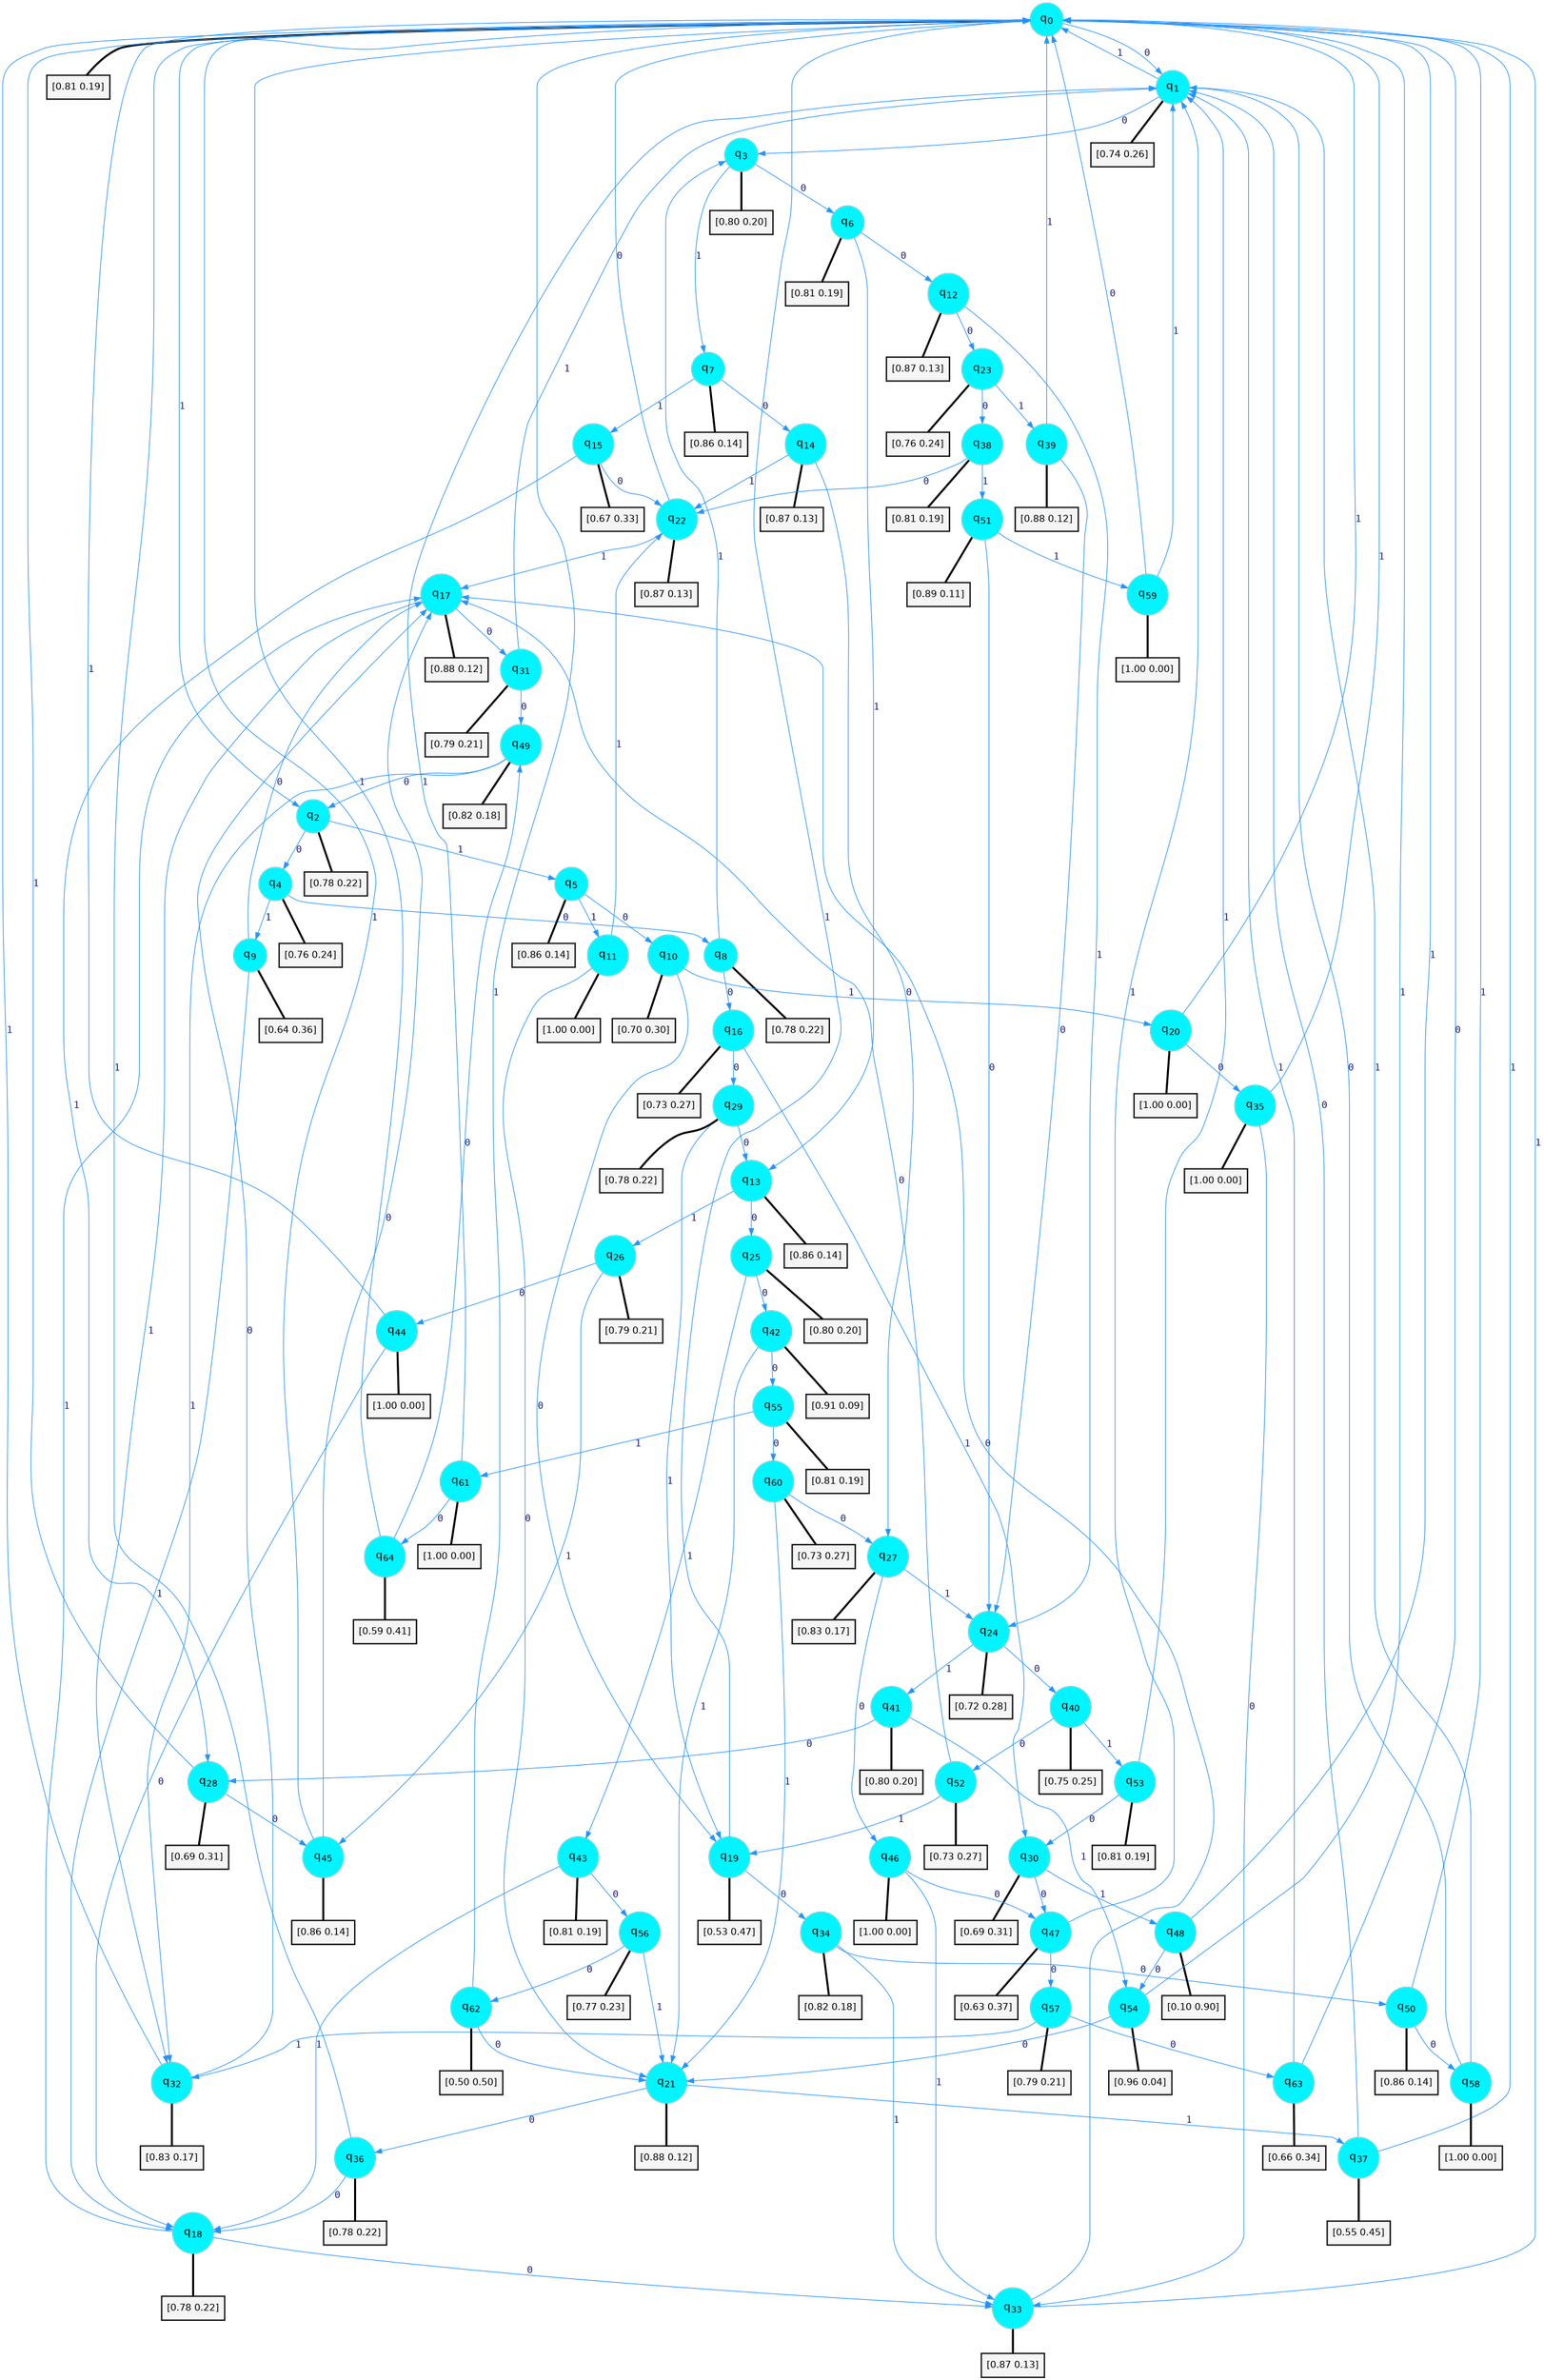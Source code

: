 digraph G {
graph [
bgcolor=transparent, dpi=300, rankdir=TD, size="40,25"];
node [
color=gray, fillcolor=turquoise1, fontcolor=black, fontname=Helvetica, fontsize=16, fontweight=bold, shape=circle, style=filled];
edge [
arrowsize=1, color=dodgerblue1, fontcolor=midnightblue, fontname=courier, fontweight=bold, penwidth=1, style=solid, weight=20];
0[label=<q<SUB>0</SUB>>];
1[label=<q<SUB>1</SUB>>];
2[label=<q<SUB>2</SUB>>];
3[label=<q<SUB>3</SUB>>];
4[label=<q<SUB>4</SUB>>];
5[label=<q<SUB>5</SUB>>];
6[label=<q<SUB>6</SUB>>];
7[label=<q<SUB>7</SUB>>];
8[label=<q<SUB>8</SUB>>];
9[label=<q<SUB>9</SUB>>];
10[label=<q<SUB>10</SUB>>];
11[label=<q<SUB>11</SUB>>];
12[label=<q<SUB>12</SUB>>];
13[label=<q<SUB>13</SUB>>];
14[label=<q<SUB>14</SUB>>];
15[label=<q<SUB>15</SUB>>];
16[label=<q<SUB>16</SUB>>];
17[label=<q<SUB>17</SUB>>];
18[label=<q<SUB>18</SUB>>];
19[label=<q<SUB>19</SUB>>];
20[label=<q<SUB>20</SUB>>];
21[label=<q<SUB>21</SUB>>];
22[label=<q<SUB>22</SUB>>];
23[label=<q<SUB>23</SUB>>];
24[label=<q<SUB>24</SUB>>];
25[label=<q<SUB>25</SUB>>];
26[label=<q<SUB>26</SUB>>];
27[label=<q<SUB>27</SUB>>];
28[label=<q<SUB>28</SUB>>];
29[label=<q<SUB>29</SUB>>];
30[label=<q<SUB>30</SUB>>];
31[label=<q<SUB>31</SUB>>];
32[label=<q<SUB>32</SUB>>];
33[label=<q<SUB>33</SUB>>];
34[label=<q<SUB>34</SUB>>];
35[label=<q<SUB>35</SUB>>];
36[label=<q<SUB>36</SUB>>];
37[label=<q<SUB>37</SUB>>];
38[label=<q<SUB>38</SUB>>];
39[label=<q<SUB>39</SUB>>];
40[label=<q<SUB>40</SUB>>];
41[label=<q<SUB>41</SUB>>];
42[label=<q<SUB>42</SUB>>];
43[label=<q<SUB>43</SUB>>];
44[label=<q<SUB>44</SUB>>];
45[label=<q<SUB>45</SUB>>];
46[label=<q<SUB>46</SUB>>];
47[label=<q<SUB>47</SUB>>];
48[label=<q<SUB>48</SUB>>];
49[label=<q<SUB>49</SUB>>];
50[label=<q<SUB>50</SUB>>];
51[label=<q<SUB>51</SUB>>];
52[label=<q<SUB>52</SUB>>];
53[label=<q<SUB>53</SUB>>];
54[label=<q<SUB>54</SUB>>];
55[label=<q<SUB>55</SUB>>];
56[label=<q<SUB>56</SUB>>];
57[label=<q<SUB>57</SUB>>];
58[label=<q<SUB>58</SUB>>];
59[label=<q<SUB>59</SUB>>];
60[label=<q<SUB>60</SUB>>];
61[label=<q<SUB>61</SUB>>];
62[label=<q<SUB>62</SUB>>];
63[label=<q<SUB>63</SUB>>];
64[label=<q<SUB>64</SUB>>];
65[label="[0.81 0.19]", shape=box,fontcolor=black, fontname=Helvetica, fontsize=14, penwidth=2, fillcolor=whitesmoke,color=black];
66[label="[0.74 0.26]", shape=box,fontcolor=black, fontname=Helvetica, fontsize=14, penwidth=2, fillcolor=whitesmoke,color=black];
67[label="[0.78 0.22]", shape=box,fontcolor=black, fontname=Helvetica, fontsize=14, penwidth=2, fillcolor=whitesmoke,color=black];
68[label="[0.80 0.20]", shape=box,fontcolor=black, fontname=Helvetica, fontsize=14, penwidth=2, fillcolor=whitesmoke,color=black];
69[label="[0.76 0.24]", shape=box,fontcolor=black, fontname=Helvetica, fontsize=14, penwidth=2, fillcolor=whitesmoke,color=black];
70[label="[0.86 0.14]", shape=box,fontcolor=black, fontname=Helvetica, fontsize=14, penwidth=2, fillcolor=whitesmoke,color=black];
71[label="[0.81 0.19]", shape=box,fontcolor=black, fontname=Helvetica, fontsize=14, penwidth=2, fillcolor=whitesmoke,color=black];
72[label="[0.86 0.14]", shape=box,fontcolor=black, fontname=Helvetica, fontsize=14, penwidth=2, fillcolor=whitesmoke,color=black];
73[label="[0.78 0.22]", shape=box,fontcolor=black, fontname=Helvetica, fontsize=14, penwidth=2, fillcolor=whitesmoke,color=black];
74[label="[0.64 0.36]", shape=box,fontcolor=black, fontname=Helvetica, fontsize=14, penwidth=2, fillcolor=whitesmoke,color=black];
75[label="[0.70 0.30]", shape=box,fontcolor=black, fontname=Helvetica, fontsize=14, penwidth=2, fillcolor=whitesmoke,color=black];
76[label="[1.00 0.00]", shape=box,fontcolor=black, fontname=Helvetica, fontsize=14, penwidth=2, fillcolor=whitesmoke,color=black];
77[label="[0.87 0.13]", shape=box,fontcolor=black, fontname=Helvetica, fontsize=14, penwidth=2, fillcolor=whitesmoke,color=black];
78[label="[0.86 0.14]", shape=box,fontcolor=black, fontname=Helvetica, fontsize=14, penwidth=2, fillcolor=whitesmoke,color=black];
79[label="[0.87 0.13]", shape=box,fontcolor=black, fontname=Helvetica, fontsize=14, penwidth=2, fillcolor=whitesmoke,color=black];
80[label="[0.67 0.33]", shape=box,fontcolor=black, fontname=Helvetica, fontsize=14, penwidth=2, fillcolor=whitesmoke,color=black];
81[label="[0.73 0.27]", shape=box,fontcolor=black, fontname=Helvetica, fontsize=14, penwidth=2, fillcolor=whitesmoke,color=black];
82[label="[0.88 0.12]", shape=box,fontcolor=black, fontname=Helvetica, fontsize=14, penwidth=2, fillcolor=whitesmoke,color=black];
83[label="[0.78 0.22]", shape=box,fontcolor=black, fontname=Helvetica, fontsize=14, penwidth=2, fillcolor=whitesmoke,color=black];
84[label="[0.53 0.47]", shape=box,fontcolor=black, fontname=Helvetica, fontsize=14, penwidth=2, fillcolor=whitesmoke,color=black];
85[label="[1.00 0.00]", shape=box,fontcolor=black, fontname=Helvetica, fontsize=14, penwidth=2, fillcolor=whitesmoke,color=black];
86[label="[0.88 0.12]", shape=box,fontcolor=black, fontname=Helvetica, fontsize=14, penwidth=2, fillcolor=whitesmoke,color=black];
87[label="[0.87 0.13]", shape=box,fontcolor=black, fontname=Helvetica, fontsize=14, penwidth=2, fillcolor=whitesmoke,color=black];
88[label="[0.76 0.24]", shape=box,fontcolor=black, fontname=Helvetica, fontsize=14, penwidth=2, fillcolor=whitesmoke,color=black];
89[label="[0.72 0.28]", shape=box,fontcolor=black, fontname=Helvetica, fontsize=14, penwidth=2, fillcolor=whitesmoke,color=black];
90[label="[0.80 0.20]", shape=box,fontcolor=black, fontname=Helvetica, fontsize=14, penwidth=2, fillcolor=whitesmoke,color=black];
91[label="[0.79 0.21]", shape=box,fontcolor=black, fontname=Helvetica, fontsize=14, penwidth=2, fillcolor=whitesmoke,color=black];
92[label="[0.83 0.17]", shape=box,fontcolor=black, fontname=Helvetica, fontsize=14, penwidth=2, fillcolor=whitesmoke,color=black];
93[label="[0.69 0.31]", shape=box,fontcolor=black, fontname=Helvetica, fontsize=14, penwidth=2, fillcolor=whitesmoke,color=black];
94[label="[0.78 0.22]", shape=box,fontcolor=black, fontname=Helvetica, fontsize=14, penwidth=2, fillcolor=whitesmoke,color=black];
95[label="[0.69 0.31]", shape=box,fontcolor=black, fontname=Helvetica, fontsize=14, penwidth=2, fillcolor=whitesmoke,color=black];
96[label="[0.79 0.21]", shape=box,fontcolor=black, fontname=Helvetica, fontsize=14, penwidth=2, fillcolor=whitesmoke,color=black];
97[label="[0.83 0.17]", shape=box,fontcolor=black, fontname=Helvetica, fontsize=14, penwidth=2, fillcolor=whitesmoke,color=black];
98[label="[0.87 0.13]", shape=box,fontcolor=black, fontname=Helvetica, fontsize=14, penwidth=2, fillcolor=whitesmoke,color=black];
99[label="[0.82 0.18]", shape=box,fontcolor=black, fontname=Helvetica, fontsize=14, penwidth=2, fillcolor=whitesmoke,color=black];
100[label="[1.00 0.00]", shape=box,fontcolor=black, fontname=Helvetica, fontsize=14, penwidth=2, fillcolor=whitesmoke,color=black];
101[label="[0.78 0.22]", shape=box,fontcolor=black, fontname=Helvetica, fontsize=14, penwidth=2, fillcolor=whitesmoke,color=black];
102[label="[0.55 0.45]", shape=box,fontcolor=black, fontname=Helvetica, fontsize=14, penwidth=2, fillcolor=whitesmoke,color=black];
103[label="[0.81 0.19]", shape=box,fontcolor=black, fontname=Helvetica, fontsize=14, penwidth=2, fillcolor=whitesmoke,color=black];
104[label="[0.88 0.12]", shape=box,fontcolor=black, fontname=Helvetica, fontsize=14, penwidth=2, fillcolor=whitesmoke,color=black];
105[label="[0.75 0.25]", shape=box,fontcolor=black, fontname=Helvetica, fontsize=14, penwidth=2, fillcolor=whitesmoke,color=black];
106[label="[0.80 0.20]", shape=box,fontcolor=black, fontname=Helvetica, fontsize=14, penwidth=2, fillcolor=whitesmoke,color=black];
107[label="[0.91 0.09]", shape=box,fontcolor=black, fontname=Helvetica, fontsize=14, penwidth=2, fillcolor=whitesmoke,color=black];
108[label="[0.81 0.19]", shape=box,fontcolor=black, fontname=Helvetica, fontsize=14, penwidth=2, fillcolor=whitesmoke,color=black];
109[label="[1.00 0.00]", shape=box,fontcolor=black, fontname=Helvetica, fontsize=14, penwidth=2, fillcolor=whitesmoke,color=black];
110[label="[0.86 0.14]", shape=box,fontcolor=black, fontname=Helvetica, fontsize=14, penwidth=2, fillcolor=whitesmoke,color=black];
111[label="[1.00 0.00]", shape=box,fontcolor=black, fontname=Helvetica, fontsize=14, penwidth=2, fillcolor=whitesmoke,color=black];
112[label="[0.63 0.37]", shape=box,fontcolor=black, fontname=Helvetica, fontsize=14, penwidth=2, fillcolor=whitesmoke,color=black];
113[label="[0.10 0.90]", shape=box,fontcolor=black, fontname=Helvetica, fontsize=14, penwidth=2, fillcolor=whitesmoke,color=black];
114[label="[0.82 0.18]", shape=box,fontcolor=black, fontname=Helvetica, fontsize=14, penwidth=2, fillcolor=whitesmoke,color=black];
115[label="[0.86 0.14]", shape=box,fontcolor=black, fontname=Helvetica, fontsize=14, penwidth=2, fillcolor=whitesmoke,color=black];
116[label="[0.89 0.11]", shape=box,fontcolor=black, fontname=Helvetica, fontsize=14, penwidth=2, fillcolor=whitesmoke,color=black];
117[label="[0.73 0.27]", shape=box,fontcolor=black, fontname=Helvetica, fontsize=14, penwidth=2, fillcolor=whitesmoke,color=black];
118[label="[0.81 0.19]", shape=box,fontcolor=black, fontname=Helvetica, fontsize=14, penwidth=2, fillcolor=whitesmoke,color=black];
119[label="[0.96 0.04]", shape=box,fontcolor=black, fontname=Helvetica, fontsize=14, penwidth=2, fillcolor=whitesmoke,color=black];
120[label="[0.81 0.19]", shape=box,fontcolor=black, fontname=Helvetica, fontsize=14, penwidth=2, fillcolor=whitesmoke,color=black];
121[label="[0.77 0.23]", shape=box,fontcolor=black, fontname=Helvetica, fontsize=14, penwidth=2, fillcolor=whitesmoke,color=black];
122[label="[0.79 0.21]", shape=box,fontcolor=black, fontname=Helvetica, fontsize=14, penwidth=2, fillcolor=whitesmoke,color=black];
123[label="[1.00 0.00]", shape=box,fontcolor=black, fontname=Helvetica, fontsize=14, penwidth=2, fillcolor=whitesmoke,color=black];
124[label="[1.00 0.00]", shape=box,fontcolor=black, fontname=Helvetica, fontsize=14, penwidth=2, fillcolor=whitesmoke,color=black];
125[label="[0.73 0.27]", shape=box,fontcolor=black, fontname=Helvetica, fontsize=14, penwidth=2, fillcolor=whitesmoke,color=black];
126[label="[1.00 0.00]", shape=box,fontcolor=black, fontname=Helvetica, fontsize=14, penwidth=2, fillcolor=whitesmoke,color=black];
127[label="[0.50 0.50]", shape=box,fontcolor=black, fontname=Helvetica, fontsize=14, penwidth=2, fillcolor=whitesmoke,color=black];
128[label="[0.66 0.34]", shape=box,fontcolor=black, fontname=Helvetica, fontsize=14, penwidth=2, fillcolor=whitesmoke,color=black];
129[label="[0.59 0.41]", shape=box,fontcolor=black, fontname=Helvetica, fontsize=14, penwidth=2, fillcolor=whitesmoke,color=black];
0->1 [label=0];
0->2 [label=1];
0->65 [arrowhead=none, penwidth=3,color=black];
1->3 [label=0];
1->0 [label=1];
1->66 [arrowhead=none, penwidth=3,color=black];
2->4 [label=0];
2->5 [label=1];
2->67 [arrowhead=none, penwidth=3,color=black];
3->6 [label=0];
3->7 [label=1];
3->68 [arrowhead=none, penwidth=3,color=black];
4->8 [label=0];
4->9 [label=1];
4->69 [arrowhead=none, penwidth=3,color=black];
5->10 [label=0];
5->11 [label=1];
5->70 [arrowhead=none, penwidth=3,color=black];
6->12 [label=0];
6->13 [label=1];
6->71 [arrowhead=none, penwidth=3,color=black];
7->14 [label=0];
7->15 [label=1];
7->72 [arrowhead=none, penwidth=3,color=black];
8->16 [label=0];
8->3 [label=1];
8->73 [arrowhead=none, penwidth=3,color=black];
9->17 [label=0];
9->18 [label=1];
9->74 [arrowhead=none, penwidth=3,color=black];
10->19 [label=0];
10->20 [label=1];
10->75 [arrowhead=none, penwidth=3,color=black];
11->21 [label=0];
11->22 [label=1];
11->76 [arrowhead=none, penwidth=3,color=black];
12->23 [label=0];
12->24 [label=1];
12->77 [arrowhead=none, penwidth=3,color=black];
13->25 [label=0];
13->26 [label=1];
13->78 [arrowhead=none, penwidth=3,color=black];
14->27 [label=0];
14->22 [label=1];
14->79 [arrowhead=none, penwidth=3,color=black];
15->22 [label=0];
15->28 [label=1];
15->80 [arrowhead=none, penwidth=3,color=black];
16->29 [label=0];
16->30 [label=1];
16->81 [arrowhead=none, penwidth=3,color=black];
17->31 [label=0];
17->32 [label=1];
17->82 [arrowhead=none, penwidth=3,color=black];
18->33 [label=0];
18->17 [label=1];
18->83 [arrowhead=none, penwidth=3,color=black];
19->34 [label=0];
19->0 [label=1];
19->84 [arrowhead=none, penwidth=3,color=black];
20->35 [label=0];
20->0 [label=1];
20->85 [arrowhead=none, penwidth=3,color=black];
21->36 [label=0];
21->37 [label=1];
21->86 [arrowhead=none, penwidth=3,color=black];
22->0 [label=0];
22->17 [label=1];
22->87 [arrowhead=none, penwidth=3,color=black];
23->38 [label=0];
23->39 [label=1];
23->88 [arrowhead=none, penwidth=3,color=black];
24->40 [label=0];
24->41 [label=1];
24->89 [arrowhead=none, penwidth=3,color=black];
25->42 [label=0];
25->43 [label=1];
25->90 [arrowhead=none, penwidth=3,color=black];
26->44 [label=0];
26->45 [label=1];
26->91 [arrowhead=none, penwidth=3,color=black];
27->46 [label=0];
27->24 [label=1];
27->92 [arrowhead=none, penwidth=3,color=black];
28->45 [label=0];
28->0 [label=1];
28->93 [arrowhead=none, penwidth=3,color=black];
29->13 [label=0];
29->19 [label=1];
29->94 [arrowhead=none, penwidth=3,color=black];
30->47 [label=0];
30->48 [label=1];
30->95 [arrowhead=none, penwidth=3,color=black];
31->49 [label=0];
31->1 [label=1];
31->96 [arrowhead=none, penwidth=3,color=black];
32->17 [label=0];
32->0 [label=1];
32->97 [arrowhead=none, penwidth=3,color=black];
33->17 [label=0];
33->0 [label=1];
33->98 [arrowhead=none, penwidth=3,color=black];
34->50 [label=0];
34->33 [label=1];
34->99 [arrowhead=none, penwidth=3,color=black];
35->33 [label=0];
35->0 [label=1];
35->100 [arrowhead=none, penwidth=3,color=black];
36->18 [label=0];
36->0 [label=1];
36->101 [arrowhead=none, penwidth=3,color=black];
37->1 [label=0];
37->0 [label=1];
37->102 [arrowhead=none, penwidth=3,color=black];
38->22 [label=0];
38->51 [label=1];
38->103 [arrowhead=none, penwidth=3,color=black];
39->24 [label=0];
39->0 [label=1];
39->104 [arrowhead=none, penwidth=3,color=black];
40->52 [label=0];
40->53 [label=1];
40->105 [arrowhead=none, penwidth=3,color=black];
41->28 [label=0];
41->54 [label=1];
41->106 [arrowhead=none, penwidth=3,color=black];
42->55 [label=0];
42->21 [label=1];
42->107 [arrowhead=none, penwidth=3,color=black];
43->56 [label=0];
43->18 [label=1];
43->108 [arrowhead=none, penwidth=3,color=black];
44->18 [label=0];
44->0 [label=1];
44->109 [arrowhead=none, penwidth=3,color=black];
45->17 [label=0];
45->0 [label=1];
45->110 [arrowhead=none, penwidth=3,color=black];
46->47 [label=0];
46->33 [label=1];
46->111 [arrowhead=none, penwidth=3,color=black];
47->57 [label=0];
47->1 [label=1];
47->112 [arrowhead=none, penwidth=3,color=black];
48->54 [label=0];
48->0 [label=1];
48->113 [arrowhead=none, penwidth=3,color=black];
49->2 [label=0];
49->32 [label=1];
49->114 [arrowhead=none, penwidth=3,color=black];
50->58 [label=0];
50->0 [label=1];
50->115 [arrowhead=none, penwidth=3,color=black];
51->24 [label=0];
51->59 [label=1];
51->116 [arrowhead=none, penwidth=3,color=black];
52->17 [label=0];
52->19 [label=1];
52->117 [arrowhead=none, penwidth=3,color=black];
53->30 [label=0];
53->1 [label=1];
53->118 [arrowhead=none, penwidth=3,color=black];
54->21 [label=0];
54->0 [label=1];
54->119 [arrowhead=none, penwidth=3,color=black];
55->60 [label=0];
55->61 [label=1];
55->120 [arrowhead=none, penwidth=3,color=black];
56->62 [label=0];
56->21 [label=1];
56->121 [arrowhead=none, penwidth=3,color=black];
57->63 [label=0];
57->32 [label=1];
57->122 [arrowhead=none, penwidth=3,color=black];
58->1 [label=0];
58->1 [label=1];
58->123 [arrowhead=none, penwidth=3,color=black];
59->0 [label=0];
59->1 [label=1];
59->124 [arrowhead=none, penwidth=3,color=black];
60->27 [label=0];
60->21 [label=1];
60->125 [arrowhead=none, penwidth=3,color=black];
61->64 [label=0];
61->1 [label=1];
61->126 [arrowhead=none, penwidth=3,color=black];
62->21 [label=0];
62->0 [label=1];
62->127 [arrowhead=none, penwidth=3,color=black];
63->0 [label=0];
63->1 [label=1];
63->128 [arrowhead=none, penwidth=3,color=black];
64->49 [label=0];
64->0 [label=1];
64->129 [arrowhead=none, penwidth=3,color=black];
}
